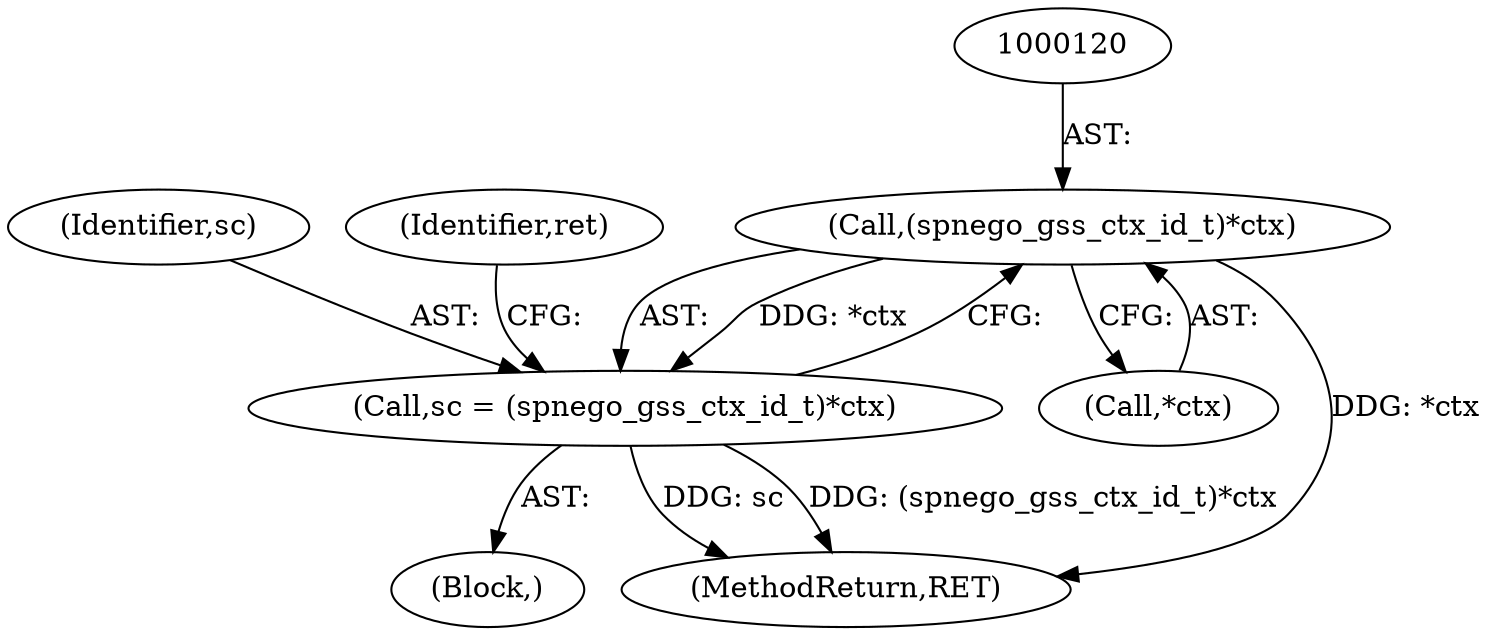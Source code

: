 digraph "0_krb5_a7886f0ed1277c69142b14a2c6629175a6331edc@pointer" {
"1000119" [label="(Call,(spnego_gss_ctx_id_t)*ctx)"];
"1000117" [label="(Call,sc = (spnego_gss_ctx_id_t)*ctx)"];
"1000118" [label="(Identifier,sc)"];
"1000124" [label="(Identifier,ret)"];
"1000119" [label="(Call,(spnego_gss_ctx_id_t)*ctx)"];
"1000109" [label="(Block,)"];
"1000121" [label="(Call,*ctx)"];
"1000117" [label="(Call,sc = (spnego_gss_ctx_id_t)*ctx)"];
"1000266" [label="(MethodReturn,RET)"];
"1000119" -> "1000117"  [label="AST: "];
"1000119" -> "1000121"  [label="CFG: "];
"1000120" -> "1000119"  [label="AST: "];
"1000121" -> "1000119"  [label="AST: "];
"1000117" -> "1000119"  [label="CFG: "];
"1000119" -> "1000266"  [label="DDG: *ctx"];
"1000119" -> "1000117"  [label="DDG: *ctx"];
"1000117" -> "1000109"  [label="AST: "];
"1000118" -> "1000117"  [label="AST: "];
"1000124" -> "1000117"  [label="CFG: "];
"1000117" -> "1000266"  [label="DDG: sc"];
"1000117" -> "1000266"  [label="DDG: (spnego_gss_ctx_id_t)*ctx"];
}

